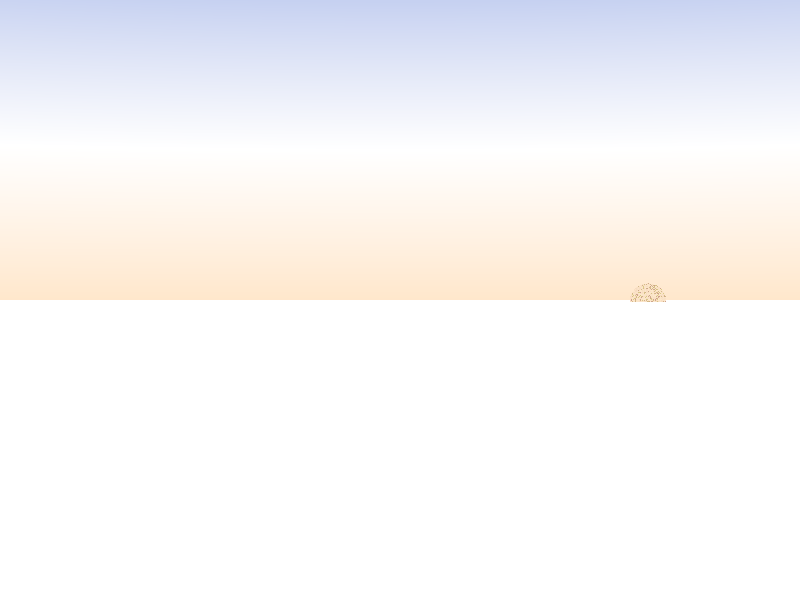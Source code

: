 #include "textures.inc"
#include "colors.inc"
#include "glass.inc"
#include "stars.inc"
//avconv -r 10 -i assignment1%02d.png -b:v 1000k test.mov

global_settings { assumed_gamma 1.0 }

camera {angle 30
        location  <0.0 , 1.0 ,-3.0>
        look_at   <-0.5 , 1.0 , 0.0>}

//light_source{<1500,2500,-2500> color White}

sphere{ <0,0,0>,0.4 scale <30,30,30> rotate<0,0,0> translate<-0.5,clock,1000>
        texture{ White_Wood finish{ambient 2}
                 normal{ripples 0.7
                     scale 1.25
                     turbulence 1.5
                     translate< 1.5,0,2>}}
      }

// sky ---------------------------
sphere{<0,0,0>,1 hollow
 texture{
  pigment{gradient <0,1,0>
          color_map{
           [0.0 color rgb<1,0.8,0.6>]
           [0.1 color White]
           [0.3 color rgb<0.1,0.25,0.75>] }
         } // end pigment
  finish {ambient 1 diffuse 0}
  } // end of texture
 scale 10000
 }


// fog -------------
fog { fog_type   2
      distance   1000
      color      color rgb<1,1,0.75>
      fog_offset 0.1
      fog_alt    1.5
      turbulence 1.8
    }

// ground -----------------------------
plane{<0,1,0>, 0  translate<0,-1.5,0>
       texture{pigment{color LightWood*0.5}
               normal {bumps 0.25
                       scale 0.05}
               finish {ambient 0
                       diffuse 0.85}
               }// end of texture
       }// end of plane 1

// sea water --------------------------
plane{<0,1,0>, 0
      texture{ Glass
              normal{ripples 0.7
                     scale 1.25
                     turbulence 1.5
                     translate< clock,0,2>}
              finish{ambient 0 diffuse 0.55
                     brilliance 3.0 phong 0.8 phong_size 120
                     reflection 0.5 }
             }// end of texture
     interior{I_Glass}
     }// end of plane 2
//-------------------------------------
